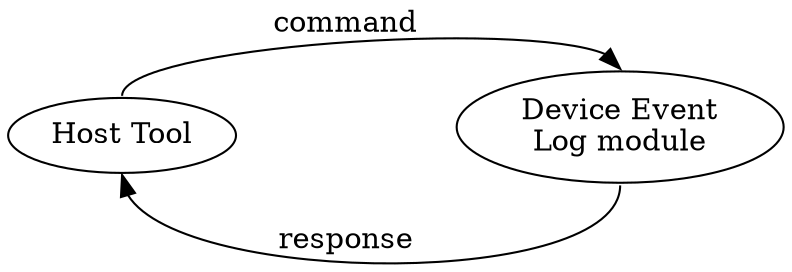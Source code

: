 digraph SequenceFlow {
    graph [rankdir = LR];

    host [label="Host Tool"];
    device [label="Device Event\nLog module"];

    host:n -> device:n [label="command"];
    device:s -> host:s [label="response"];
}
